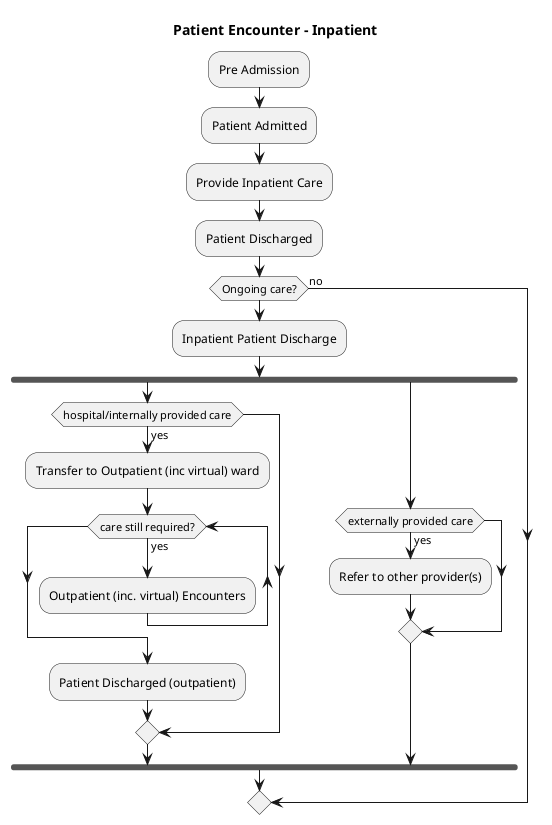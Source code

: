 @startuml

title Patient Encounter - Inpatient


:Pre Admission;
:Patient Admitted;
:Provide Inpatient Care;
:Patient Discharged;
if (Ongoing care?) is (no) then

else
:Inpatient Patient Discharge;
  fork
    if (hospital/internally provided care) is (yes) then
      :Transfer to Outpatient (inc virtual) ward;
      while (care still required?) is (yes)
        :Outpatient (inc. virtual) Encounters;
      endwhile
      :Patient Discharged (outpatient);
    endif
  fork again
    if (externally provided care) is (yes) then
      :Refer to other provider(s);
    endif
  end fork
endif

@enduml
